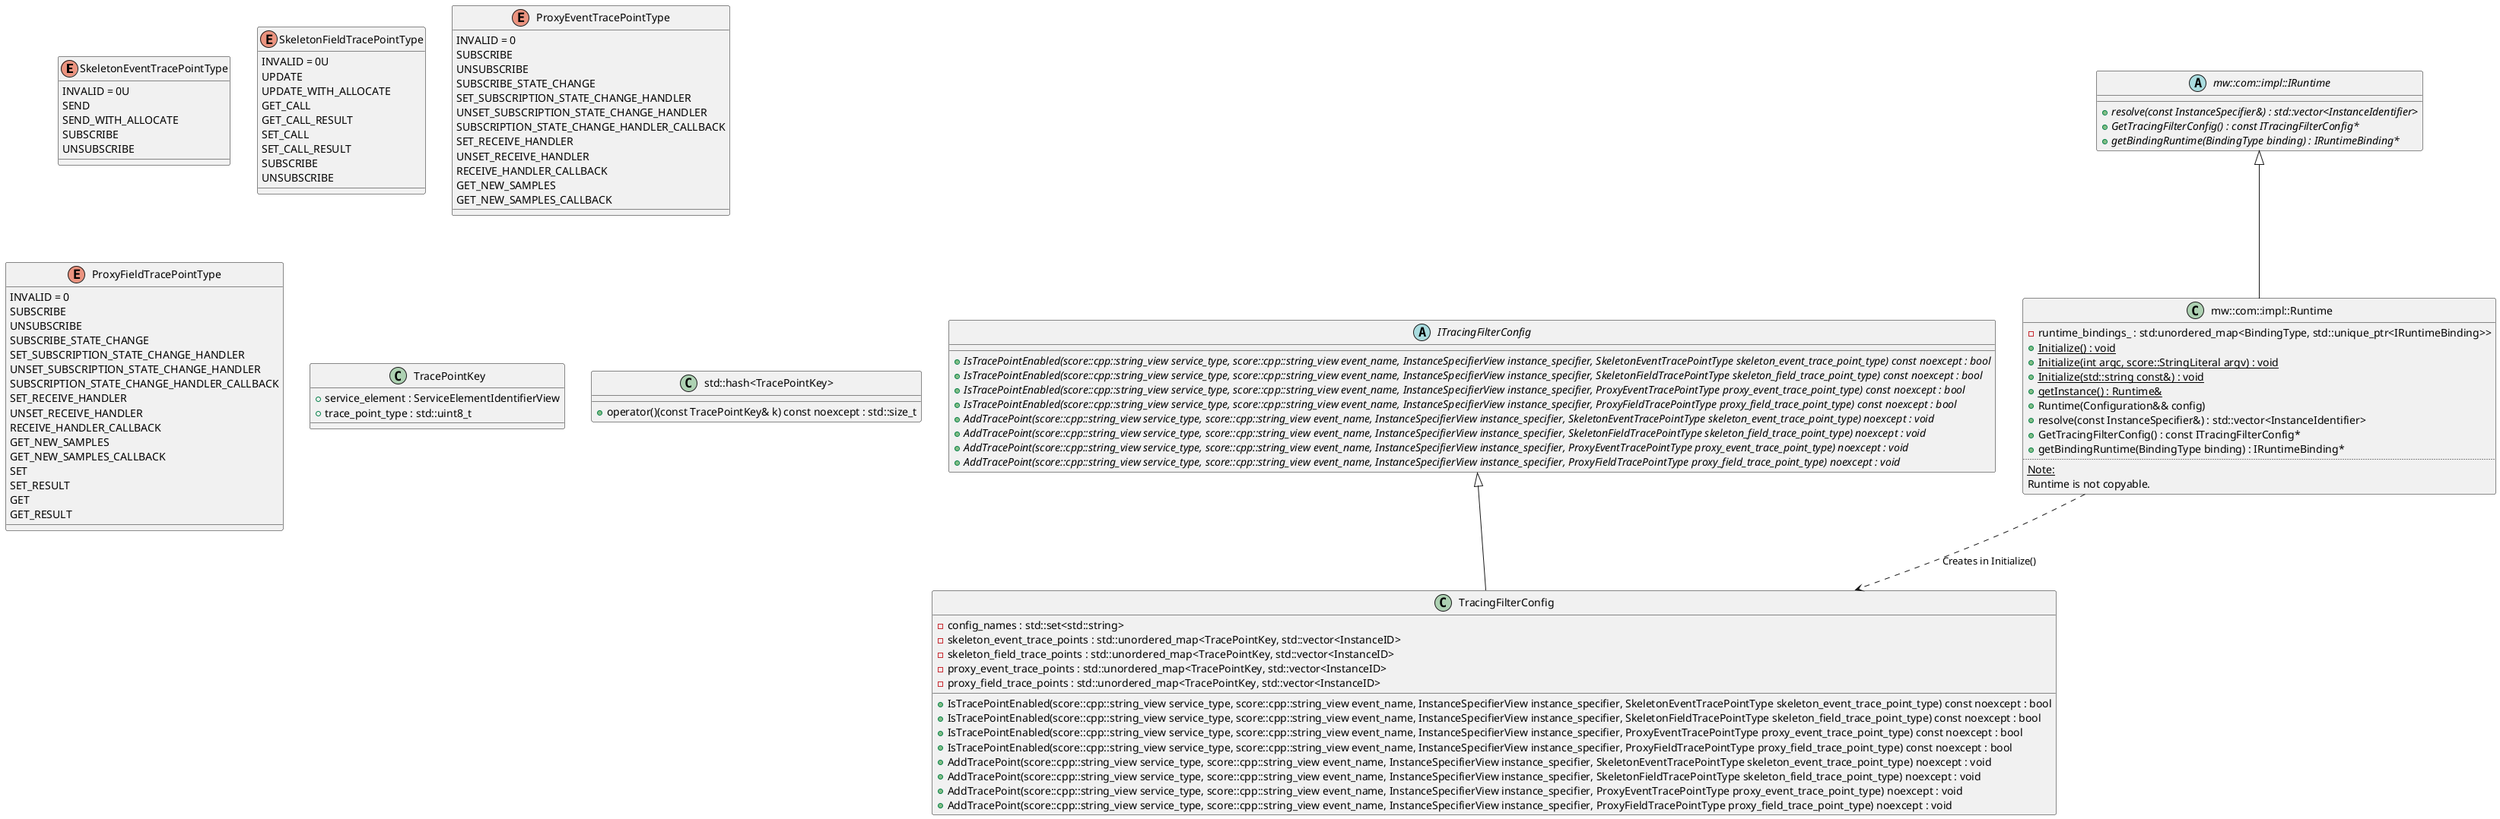 @startuml
enum SkeletonEventTracePointType {
  INVALID = 0U
  SEND
  SEND_WITH_ALLOCATE
  SUBSCRIBE
  UNSUBSCRIBE
}

enum SkeletonFieldTracePointType {
  INVALID = 0U
  UPDATE
  UPDATE_WITH_ALLOCATE
  GET_CALL
  GET_CALL_RESULT
  SET_CALL
  SET_CALL_RESULT
  SUBSCRIBE
  UNSUBSCRIBE
}

enum ProxyEventTracePointType {
  INVALID = 0
  SUBSCRIBE
  UNSUBSCRIBE
  SUBSCRIBE_STATE_CHANGE
  SET_SUBSCRIPTION_STATE_CHANGE_HANDLER
  UNSET_SUBSCRIPTION_STATE_CHANGE_HANDLER
  SUBSCRIPTION_STATE_CHANGE_HANDLER_CALLBACK
  SET_RECEIVE_HANDLER
  UNSET_RECEIVE_HANDLER
  RECEIVE_HANDLER_CALLBACK
  GET_NEW_SAMPLES
  GET_NEW_SAMPLES_CALLBACK
}

enum ProxyFieldTracePointType {
  INVALID = 0
  SUBSCRIBE
  UNSUBSCRIBE
  SUBSCRIBE_STATE_CHANGE
  SET_SUBSCRIPTION_STATE_CHANGE_HANDLER
  UNSET_SUBSCRIPTION_STATE_CHANGE_HANDLER
  SUBSCRIPTION_STATE_CHANGE_HANDLER_CALLBACK
  SET_RECEIVE_HANDLER
  UNSET_RECEIVE_HANDLER
  RECEIVE_HANDLER_CALLBACK
  GET_NEW_SAMPLES
  GET_NEW_SAMPLES_CALLBACK
  SET
  SET_RESULT
  GET
  GET_RESULT
}

abstract class ITracingFilterConfig {
  {abstract} +IsTracePointEnabled(score::cpp::string_view service_type, score::cpp::string_view event_name, InstanceSpecifierView instance_specifier, SkeletonEventTracePointType skeleton_event_trace_point_type) const noexcept : bool
  {abstract} +IsTracePointEnabled(score::cpp::string_view service_type, score::cpp::string_view event_name, InstanceSpecifierView instance_specifier, SkeletonFieldTracePointType skeleton_field_trace_point_type) const noexcept : bool
  {abstract} +IsTracePointEnabled(score::cpp::string_view service_type, score::cpp::string_view event_name, InstanceSpecifierView instance_specifier, ProxyEventTracePointType proxy_event_trace_point_type) const noexcept : bool
  {abstract} +IsTracePointEnabled(score::cpp::string_view service_type, score::cpp::string_view event_name, InstanceSpecifierView instance_specifier, ProxyFieldTracePointType proxy_field_trace_point_type) const noexcept : bool
  {abstract} +AddTracePoint(score::cpp::string_view service_type, score::cpp::string_view event_name, InstanceSpecifierView instance_specifier, SkeletonEventTracePointType skeleton_event_trace_point_type) noexcept : void
  {abstract} +AddTracePoint(score::cpp::string_view service_type, score::cpp::string_view event_name, InstanceSpecifierView instance_specifier, SkeletonFieldTracePointType skeleton_field_trace_point_type) noexcept : void
  {abstract} +AddTracePoint(score::cpp::string_view service_type, score::cpp::string_view event_name, InstanceSpecifierView instance_specifier, ProxyEventTracePointType proxy_event_trace_point_type) noexcept : void
  {abstract} +AddTracePoint(score::cpp::string_view service_type, score::cpp::string_view event_name, InstanceSpecifierView instance_specifier, ProxyFieldTracePointType proxy_field_trace_point_type) noexcept : void
}

class TracingFilterConfig {
  +IsTracePointEnabled(score::cpp::string_view service_type, score::cpp::string_view event_name, InstanceSpecifierView instance_specifier, SkeletonEventTracePointType skeleton_event_trace_point_type) const noexcept : bool
  +IsTracePointEnabled(score::cpp::string_view service_type, score::cpp::string_view event_name, InstanceSpecifierView instance_specifier, SkeletonFieldTracePointType skeleton_field_trace_point_type) const noexcept : bool
  +IsTracePointEnabled(score::cpp::string_view service_type, score::cpp::string_view event_name, InstanceSpecifierView instance_specifier, ProxyEventTracePointType proxy_event_trace_point_type) const noexcept : bool
  +IsTracePointEnabled(score::cpp::string_view service_type, score::cpp::string_view event_name, InstanceSpecifierView instance_specifier, ProxyFieldTracePointType proxy_field_trace_point_type) const noexcept : bool
  +AddTracePoint(score::cpp::string_view service_type, score::cpp::string_view event_name, InstanceSpecifierView instance_specifier, SkeletonEventTracePointType skeleton_event_trace_point_type) noexcept : void
  +AddTracePoint(score::cpp::string_view service_type, score::cpp::string_view event_name, InstanceSpecifierView instance_specifier, SkeletonFieldTracePointType skeleton_field_trace_point_type) noexcept : void
  +AddTracePoint(score::cpp::string_view service_type, score::cpp::string_view event_name, InstanceSpecifierView instance_specifier, ProxyEventTracePointType proxy_event_trace_point_type) noexcept : void
  +AddTracePoint(score::cpp::string_view service_type, score::cpp::string_view event_name, InstanceSpecifierView instance_specifier, ProxyFieldTracePointType proxy_field_trace_point_type) noexcept : void
  -config_names : std::set<std::string>
  -skeleton_event_trace_points : std::unordered_map<TracePointKey, std::vector<InstanceID>
  -skeleton_field_trace_points : std::unordered_map<TracePointKey, std::vector<InstanceID>
  -proxy_event_trace_points : std::unordered_map<TracePointKey, std::vector<InstanceID>
  -proxy_field_trace_points : std::unordered_map<TracePointKey, std::vector<InstanceID>
}

class TracePointKey {
  +service_element : ServiceElementIdentifierView
  +trace_point_type : std::uint8_t
}

class "std::hash<TracePointKey>" {
  +operator()(const TracePointKey& k) const noexcept : std::size_t
}

abstract class "mw::com::impl::IRuntime" {
  {abstract} +resolve(const InstanceSpecifier&) : std::vector<InstanceIdentifier>
  {abstract} +GetTracingFilterConfig() : const ITracingFilterConfig*
  {abstract} +getBindingRuntime(BindingType binding) : IRuntimeBinding*
}

class "mw::com::impl::Runtime" {
  -runtime_bindings_ : std:unordered_map<BindingType, std::unique_ptr<IRuntimeBinding>>
  {static} +Initialize() : void
  {static} +Initialize(int argc, score::StringLiteral argv) : void
  {static} +Initialize(std::string const&) : void
  {static} +getInstance() : Runtime&
  +Runtime(Configuration&& config)
  +resolve(const InstanceSpecifier&) : std::vector<InstanceIdentifier>
  +GetTracingFilterConfig() : const ITracingFilterConfig*
  +getBindingRuntime(BindingType binding) : IRuntimeBinding*
  ..
  <u>Note:</u>
  Runtime is not copyable.
}

ITracingFilterConfig <|-- TracingFilterConfig
"mw::com::impl::IRuntime" <|-- "mw::com::impl::Runtime"
"mw::com::impl::Runtime" ..> TracingFilterConfig : Creates in Initialize()
@enduml
